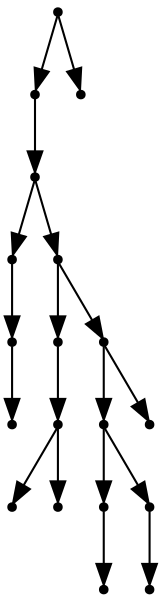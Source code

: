 digraph {
  18 [shape=point];
  16 [shape=point];
  15 [shape=point];
  2 [shape=point];
  1 [shape=point];
  0 [shape=point];
  14 [shape=point];
  6 [shape=point];
  5 [shape=point];
  3 [shape=point];
  4 [shape=point];
  13 [shape=point];
  11 [shape=point];
  8 [shape=point];
  7 [shape=point];
  10 [shape=point];
  9 [shape=point];
  12 [shape=point];
  17 [shape=point];
18 -> 16;
16 -> 15;
15 -> 2;
2 -> 1;
1 -> 0;
15 -> 14;
14 -> 6;
6 -> 5;
5 -> 3;
5 -> 4;
14 -> 13;
13 -> 11;
11 -> 8;
8 -> 7;
11 -> 10;
10 -> 9;
13 -> 12;
18 -> 17;
}

